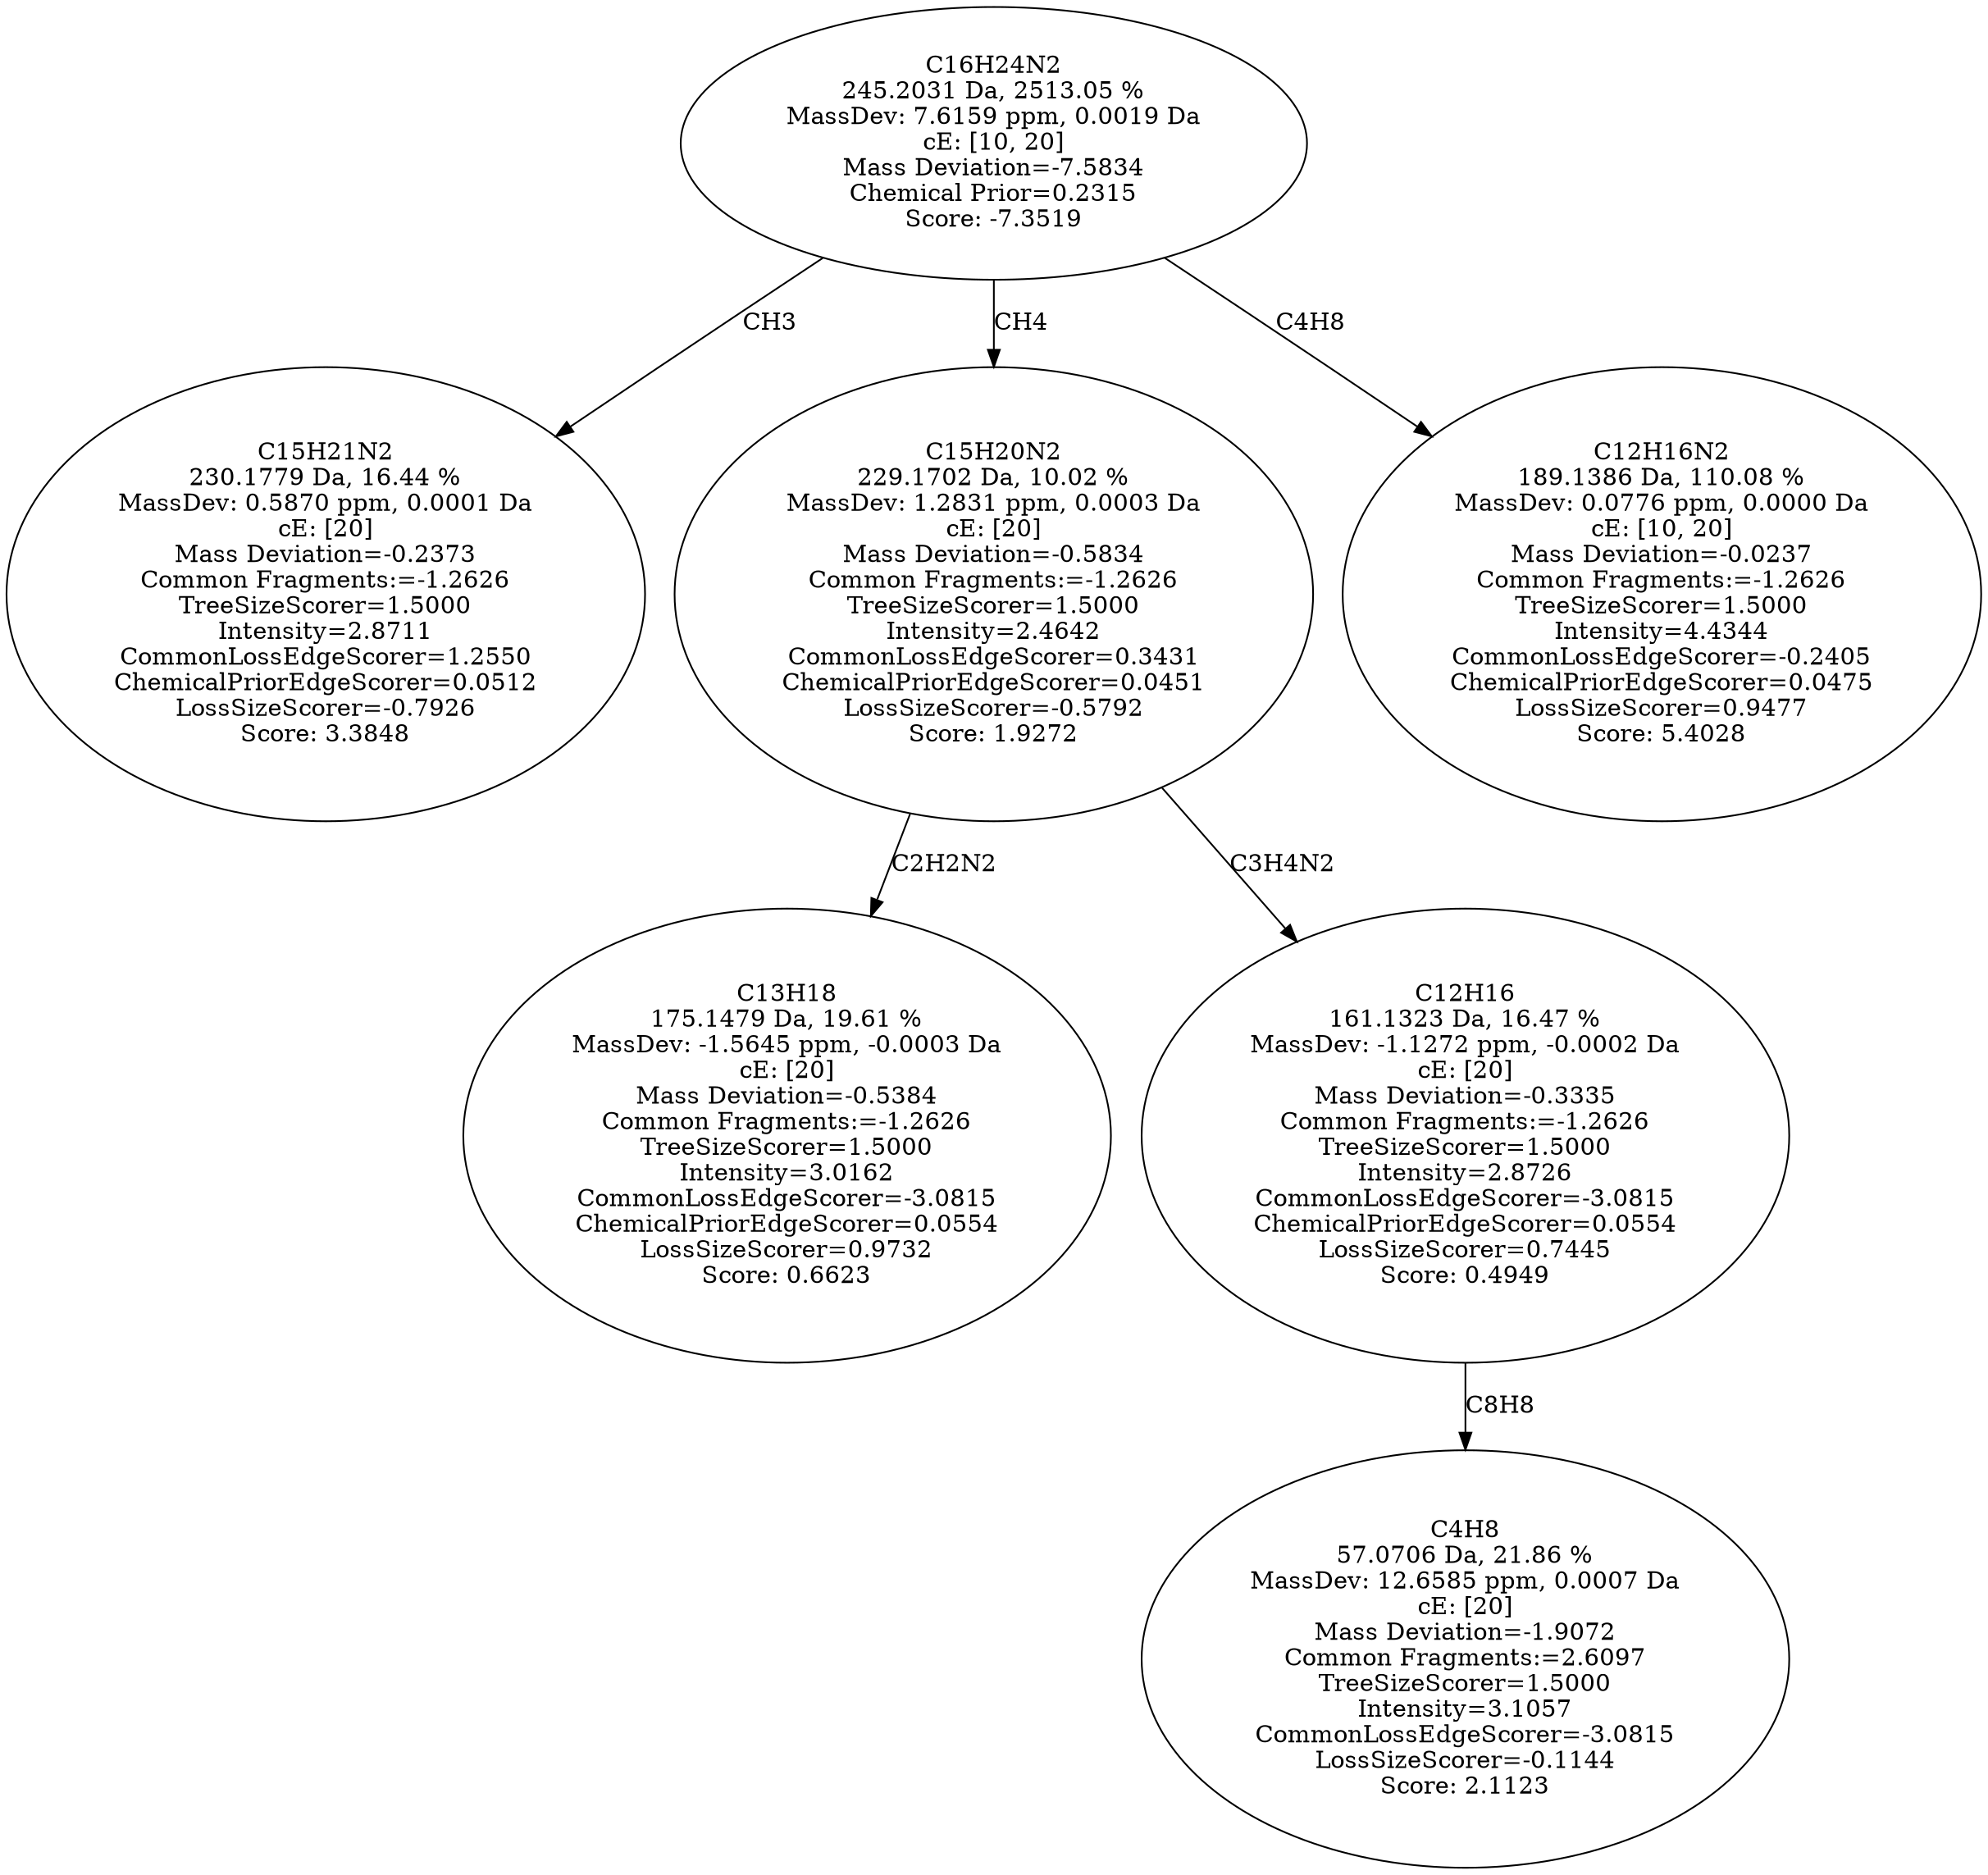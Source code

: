 strict digraph {
v1 [label="C15H21N2\n230.1779 Da, 16.44 %\nMassDev: 0.5870 ppm, 0.0001 Da\ncE: [20]\nMass Deviation=-0.2373\nCommon Fragments:=-1.2626\nTreeSizeScorer=1.5000\nIntensity=2.8711\nCommonLossEdgeScorer=1.2550\nChemicalPriorEdgeScorer=0.0512\nLossSizeScorer=-0.7926\nScore: 3.3848"];
v2 [label="C13H18\n175.1479 Da, 19.61 %\nMassDev: -1.5645 ppm, -0.0003 Da\ncE: [20]\nMass Deviation=-0.5384\nCommon Fragments:=-1.2626\nTreeSizeScorer=1.5000\nIntensity=3.0162\nCommonLossEdgeScorer=-3.0815\nChemicalPriorEdgeScorer=0.0554\nLossSizeScorer=0.9732\nScore: 0.6623"];
v3 [label="C4H8\n57.0706 Da, 21.86 %\nMassDev: 12.6585 ppm, 0.0007 Da\ncE: [20]\nMass Deviation=-1.9072\nCommon Fragments:=2.6097\nTreeSizeScorer=1.5000\nIntensity=3.1057\nCommonLossEdgeScorer=-3.0815\nLossSizeScorer=-0.1144\nScore: 2.1123"];
v4 [label="C12H16\n161.1323 Da, 16.47 %\nMassDev: -1.1272 ppm, -0.0002 Da\ncE: [20]\nMass Deviation=-0.3335\nCommon Fragments:=-1.2626\nTreeSizeScorer=1.5000\nIntensity=2.8726\nCommonLossEdgeScorer=-3.0815\nChemicalPriorEdgeScorer=0.0554\nLossSizeScorer=0.7445\nScore: 0.4949"];
v5 [label="C15H20N2\n229.1702 Da, 10.02 %\nMassDev: 1.2831 ppm, 0.0003 Da\ncE: [20]\nMass Deviation=-0.5834\nCommon Fragments:=-1.2626\nTreeSizeScorer=1.5000\nIntensity=2.4642\nCommonLossEdgeScorer=0.3431\nChemicalPriorEdgeScorer=0.0451\nLossSizeScorer=-0.5792\nScore: 1.9272"];
v6 [label="C12H16N2\n189.1386 Da, 110.08 %\nMassDev: 0.0776 ppm, 0.0000 Da\ncE: [10, 20]\nMass Deviation=-0.0237\nCommon Fragments:=-1.2626\nTreeSizeScorer=1.5000\nIntensity=4.4344\nCommonLossEdgeScorer=-0.2405\nChemicalPriorEdgeScorer=0.0475\nLossSizeScorer=0.9477\nScore: 5.4028"];
v7 [label="C16H24N2\n245.2031 Da, 2513.05 %\nMassDev: 7.6159 ppm, 0.0019 Da\ncE: [10, 20]\nMass Deviation=-7.5834\nChemical Prior=0.2315\nScore: -7.3519"];
v7 -> v1 [label="CH3"];
v5 -> v2 [label="C2H2N2"];
v4 -> v3 [label="C8H8"];
v5 -> v4 [label="C3H4N2"];
v7 -> v5 [label="CH4"];
v7 -> v6 [label="C4H8"];
}